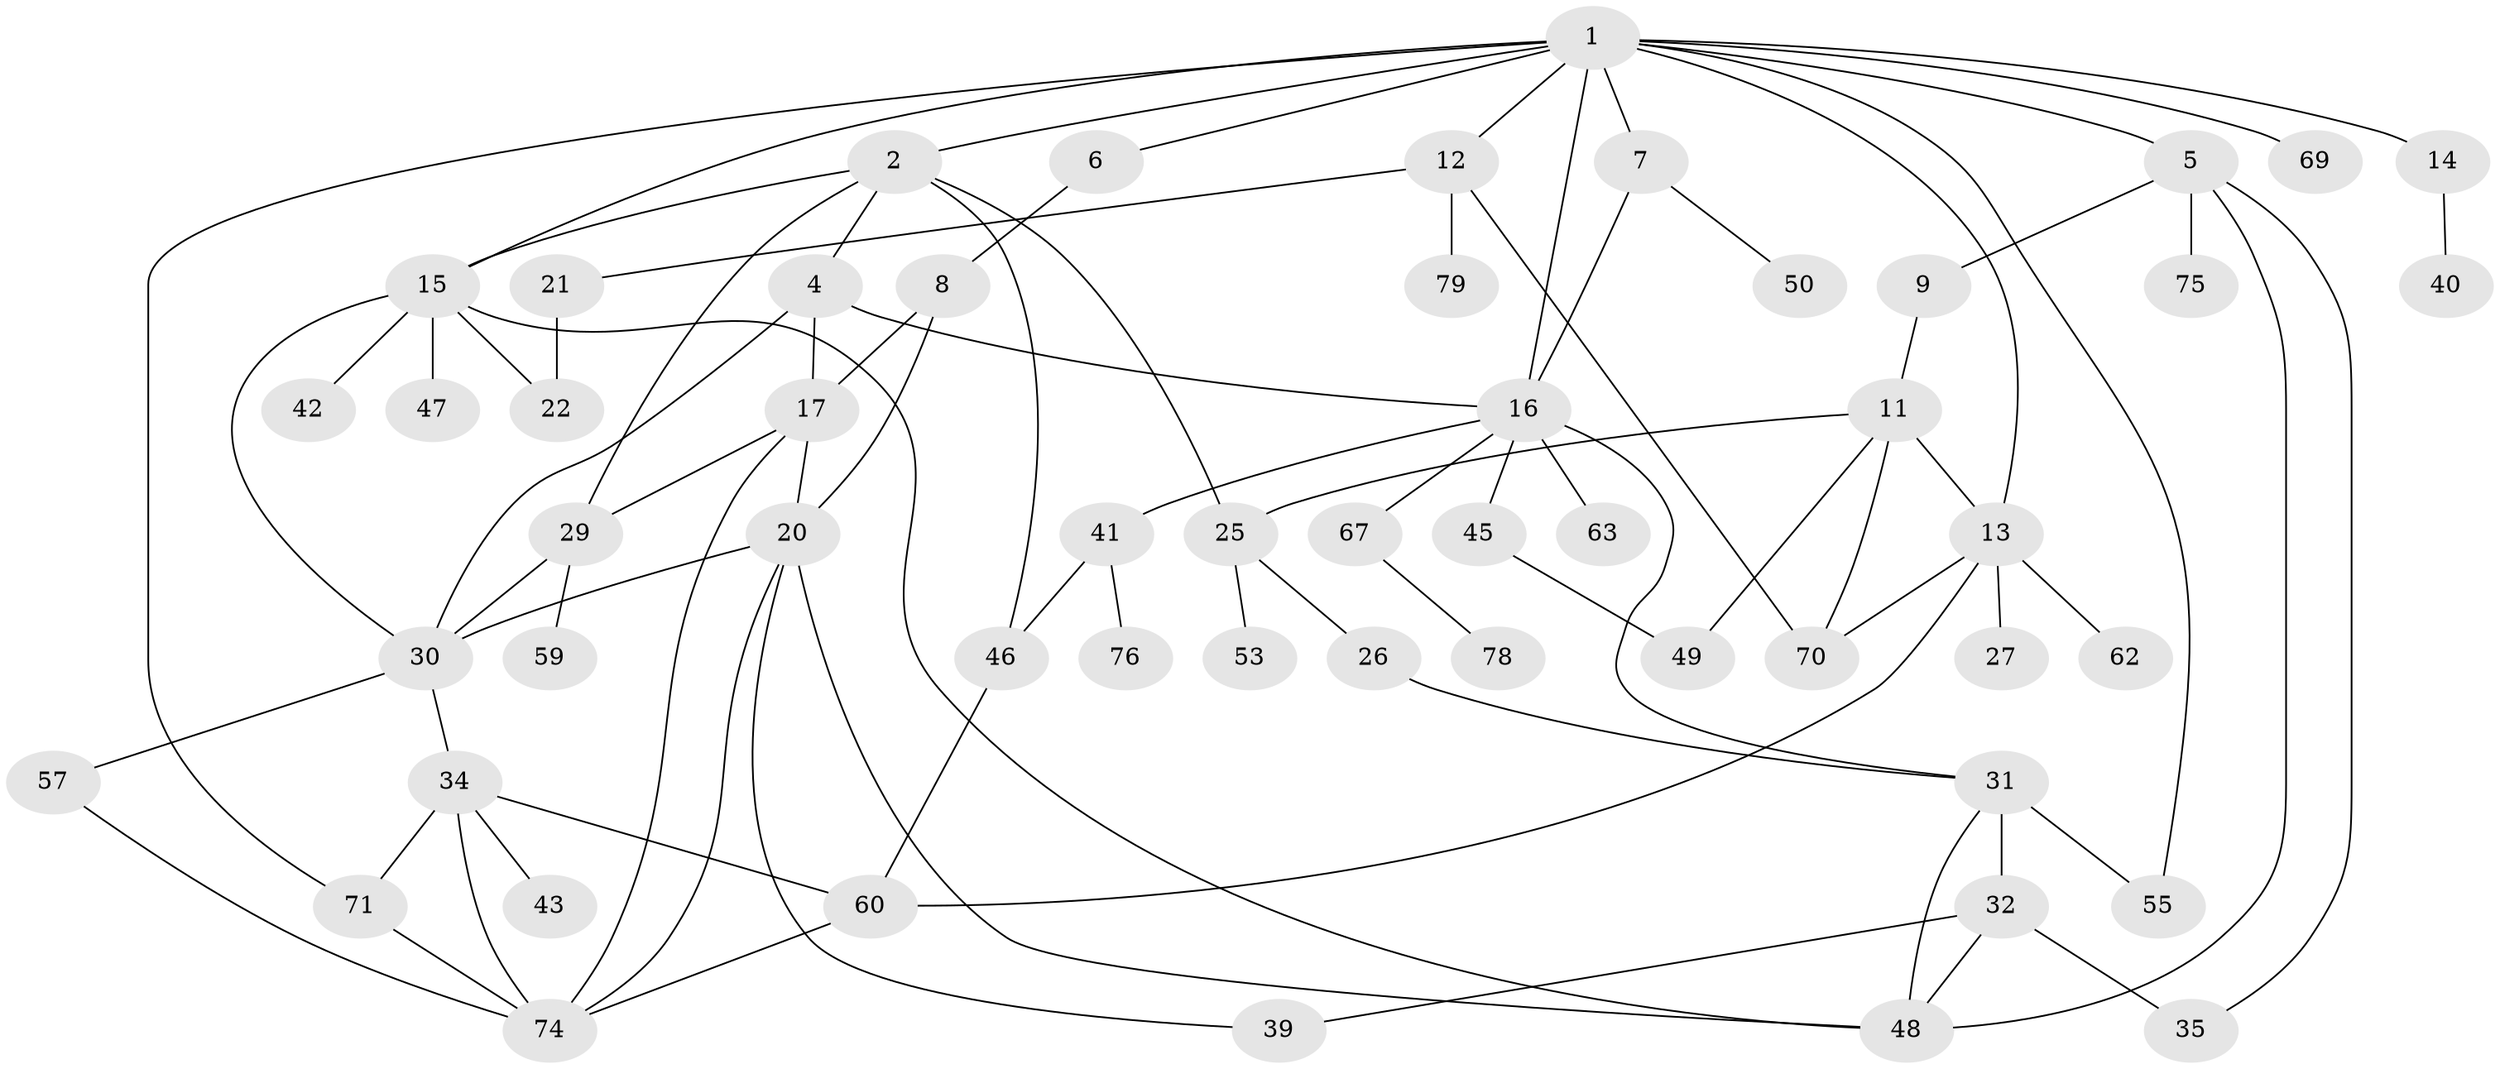 // Generated by graph-tools (version 1.1) at 2025/51/02/27/25 19:51:37]
// undirected, 54 vertices, 85 edges
graph export_dot {
graph [start="1"]
  node [color=gray90,style=filled];
  1 [super="+3"];
  2 [super="+24"];
  4 [super="+37"];
  5 [super="+10"];
  6 [super="+68"];
  7;
  8;
  9 [super="+52"];
  11;
  12 [super="+18"];
  13;
  14;
  15 [super="+19"];
  16 [super="+51"];
  17 [super="+23"];
  20 [super="+56"];
  21 [super="+83"];
  22 [super="+28"];
  25 [super="+44"];
  26;
  27;
  29 [super="+80"];
  30 [super="+36"];
  31 [super="+33"];
  32 [super="+65"];
  34 [super="+38"];
  35;
  39;
  40;
  41 [super="+81"];
  42;
  43;
  45;
  46;
  47;
  48 [super="+58"];
  49 [super="+54"];
  50;
  53 [super="+64"];
  55;
  57 [super="+77"];
  59;
  60 [super="+61"];
  62 [super="+66"];
  63 [super="+72"];
  67;
  69;
  70 [super="+84"];
  71 [super="+73"];
  74 [super="+82"];
  75;
  76;
  78;
  79;
  1 -- 2;
  1 -- 5;
  1 -- 69;
  1 -- 6;
  1 -- 7;
  1 -- 71;
  1 -- 12;
  1 -- 13;
  1 -- 14;
  1 -- 15;
  1 -- 55;
  1 -- 16;
  2 -- 4;
  2 -- 46;
  2 -- 29;
  2 -- 15;
  2 -- 25;
  4 -- 17;
  4 -- 16;
  4 -- 30;
  5 -- 9;
  5 -- 35;
  5 -- 48;
  5 -- 75;
  6 -- 8;
  7 -- 16;
  7 -- 50;
  8 -- 20;
  8 -- 17;
  9 -- 11;
  11 -- 13;
  11 -- 25;
  11 -- 49;
  11 -- 70;
  12 -- 70;
  12 -- 21;
  12 -- 79;
  13 -- 27;
  13 -- 62;
  13 -- 70;
  13 -- 60;
  14 -- 40;
  15 -- 48;
  15 -- 22;
  15 -- 42;
  15 -- 47;
  15 -- 30;
  16 -- 31;
  16 -- 41;
  16 -- 45;
  16 -- 63;
  16 -- 67;
  17 -- 74;
  17 -- 20;
  17 -- 29;
  20 -- 74;
  20 -- 30;
  20 -- 48;
  20 -- 39;
  21 -- 22;
  25 -- 26;
  25 -- 53;
  26 -- 31;
  29 -- 59;
  29 -- 30;
  30 -- 34;
  30 -- 57;
  31 -- 32;
  31 -- 48;
  31 -- 55;
  32 -- 39;
  32 -- 35;
  32 -- 48;
  34 -- 43;
  34 -- 60;
  34 -- 74;
  34 -- 71;
  41 -- 76;
  41 -- 46;
  45 -- 49;
  46 -- 60;
  57 -- 74;
  60 -- 74;
  67 -- 78;
  71 -- 74;
}
